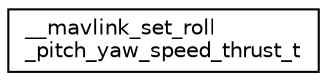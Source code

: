 digraph "Graphical Class Hierarchy"
{
 // INTERACTIVE_SVG=YES
  edge [fontname="Helvetica",fontsize="10",labelfontname="Helvetica",labelfontsize="10"];
  node [fontname="Helvetica",fontsize="10",shape=record];
  rankdir="LR";
  Node1 [label="__mavlink_set_roll\l_pitch_yaw_speed_thrust_t",height=0.2,width=0.4,color="black", fillcolor="white", style="filled",URL="$struct____mavlink__set__roll__pitch__yaw__speed__thrust__t.html"];
}
